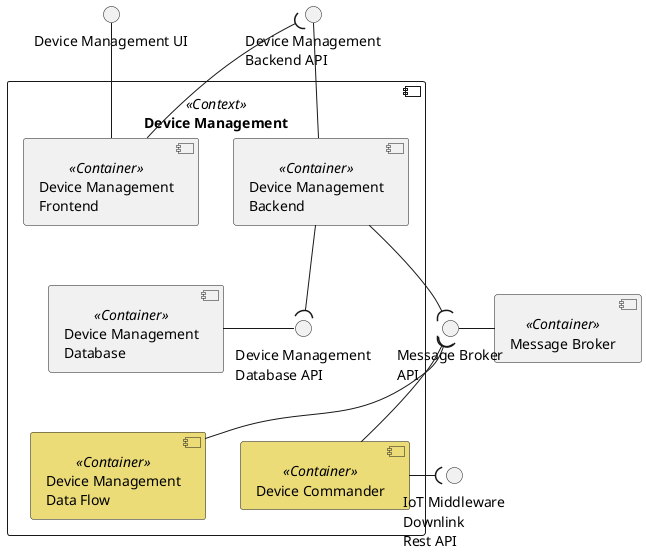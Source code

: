 @startuml device-management-context

interface "Device Management UI" as FRONT_API
interface "Device Management\nBackend API" as BACK_API

component "Device Management" <<Context>> {
    component "Device Management\nBackend" <<Container>> as BACK
    component "Device Management\nFrontend" <<Container>> as FRONT
    component "Device Management\nDatabase" <<Container>> as DB

    interface "Device Management\nDatabase API" as DB_API

    DB - DB_API
    FRONT_API -- FRONT
    BACK_API -- BACK

    BACK --( DB_API
    FRONT --( BACK_API

    component "Device Management\nData Flow" <<Container>> as FLOW #ebdc78
    component "Device Commander" <<Container>> as COMM #ebdc78
}

component "Message Broker" <<Container>> as MB
interface "Message Broker\nAPI" as MB_API
interface "IoT Middleware\nDownlink\nRest API" as OUT_ENDPOINT

MB_API - MB

BACK --( MB_API

MB_API )-- FLOW
MB_API )-- COMM

DB -[hidden]- FLOW
FLOW -[hidden] COMM

COMM -( OUT_ENDPOINT

@enduml
